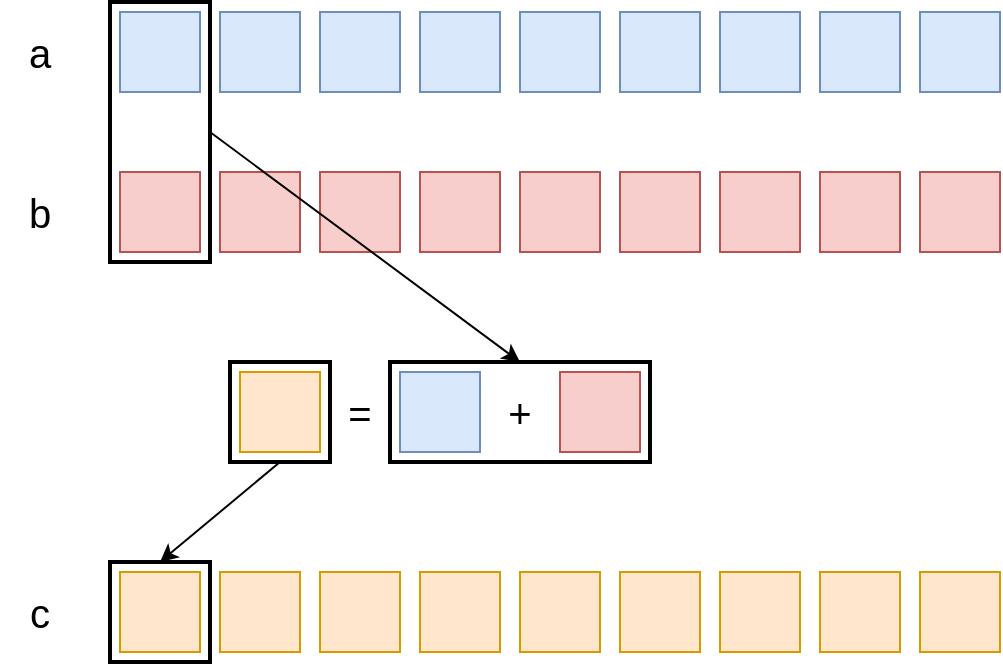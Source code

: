 <mxfile version="12.4.2" type="device" pages="1"><diagram id="H3GyCGVFZNsBkgmlW130" name="Page-1"><mxGraphModel dx="946" dy="680" grid="1" gridSize="10" guides="1" tooltips="1" connect="1" arrows="1" fold="1" page="1" pageScale="1" pageWidth="827" pageHeight="1169" math="0" shadow="0"><root><mxCell id="0"/><mxCell id="1" parent="0"/><mxCell id="jpML5Hb4YfXiPte6behO-1" value="" style="rounded=0;whiteSpace=wrap;html=1;fillColor=#dae8fc;strokeColor=#6c8ebf;" vertex="1" parent="1"><mxGeometry x="80" y="80" width="40" height="40" as="geometry"/></mxCell><mxCell id="jpML5Hb4YfXiPte6behO-2" value="" style="rounded=0;whiteSpace=wrap;html=1;fillColor=#dae8fc;strokeColor=#6c8ebf;" vertex="1" parent="1"><mxGeometry x="130" y="80" width="40" height="40" as="geometry"/></mxCell><mxCell id="jpML5Hb4YfXiPte6behO-3" value="" style="rounded=0;whiteSpace=wrap;html=1;fillColor=#dae8fc;strokeColor=#6c8ebf;" vertex="1" parent="1"><mxGeometry x="180" y="80" width="40" height="40" as="geometry"/></mxCell><mxCell id="jpML5Hb4YfXiPte6behO-4" value="" style="rounded=0;whiteSpace=wrap;html=1;fillColor=#dae8fc;strokeColor=#6c8ebf;" vertex="1" parent="1"><mxGeometry x="230" y="80" width="40" height="40" as="geometry"/></mxCell><mxCell id="jpML5Hb4YfXiPte6behO-5" value="" style="rounded=0;whiteSpace=wrap;html=1;fillColor=#dae8fc;strokeColor=#6c8ebf;" vertex="1" parent="1"><mxGeometry x="280" y="80" width="40" height="40" as="geometry"/></mxCell><mxCell id="jpML5Hb4YfXiPte6behO-6" value="" style="rounded=0;whiteSpace=wrap;html=1;fillColor=#dae8fc;strokeColor=#6c8ebf;" vertex="1" parent="1"><mxGeometry x="330" y="80" width="40" height="40" as="geometry"/></mxCell><mxCell id="jpML5Hb4YfXiPte6behO-7" value="" style="rounded=0;whiteSpace=wrap;html=1;fillColor=#dae8fc;strokeColor=#6c8ebf;" vertex="1" parent="1"><mxGeometry x="380" y="80" width="40" height="40" as="geometry"/></mxCell><mxCell id="jpML5Hb4YfXiPte6behO-8" value="" style="rounded=0;whiteSpace=wrap;html=1;fillColor=#dae8fc;strokeColor=#6c8ebf;" vertex="1" parent="1"><mxGeometry x="430" y="80" width="40" height="40" as="geometry"/></mxCell><mxCell id="jpML5Hb4YfXiPte6behO-9" value="" style="rounded=0;whiteSpace=wrap;html=1;fillColor=#dae8fc;strokeColor=#6c8ebf;" vertex="1" parent="1"><mxGeometry x="480" y="80" width="40" height="40" as="geometry"/></mxCell><mxCell id="jpML5Hb4YfXiPte6behO-10" value="" style="rounded=0;whiteSpace=wrap;html=1;fillColor=#f8cecc;strokeColor=#b85450;" vertex="1" parent="1"><mxGeometry x="80" y="160" width="40" height="40" as="geometry"/></mxCell><mxCell id="jpML5Hb4YfXiPte6behO-11" value="" style="rounded=0;whiteSpace=wrap;html=1;fillColor=#f8cecc;strokeColor=#b85450;" vertex="1" parent="1"><mxGeometry x="130" y="160" width="40" height="40" as="geometry"/></mxCell><mxCell id="jpML5Hb4YfXiPte6behO-12" value="" style="rounded=0;whiteSpace=wrap;html=1;fillColor=#f8cecc;strokeColor=#b85450;" vertex="1" parent="1"><mxGeometry x="180" y="160" width="40" height="40" as="geometry"/></mxCell><mxCell id="jpML5Hb4YfXiPte6behO-13" value="" style="rounded=0;whiteSpace=wrap;html=1;fillColor=#f8cecc;strokeColor=#b85450;" vertex="1" parent="1"><mxGeometry x="230" y="160" width="40" height="40" as="geometry"/></mxCell><mxCell id="jpML5Hb4YfXiPte6behO-14" value="" style="rounded=0;whiteSpace=wrap;html=1;fillColor=#f8cecc;strokeColor=#b85450;" vertex="1" parent="1"><mxGeometry x="280" y="160" width="40" height="40" as="geometry"/></mxCell><mxCell id="jpML5Hb4YfXiPte6behO-15" value="" style="rounded=0;whiteSpace=wrap;html=1;fillColor=#f8cecc;strokeColor=#b85450;" vertex="1" parent="1"><mxGeometry x="330" y="160" width="40" height="40" as="geometry"/></mxCell><mxCell id="jpML5Hb4YfXiPte6behO-16" value="" style="rounded=0;whiteSpace=wrap;html=1;fillColor=#f8cecc;strokeColor=#b85450;" vertex="1" parent="1"><mxGeometry x="380" y="160" width="40" height="40" as="geometry"/></mxCell><mxCell id="jpML5Hb4YfXiPte6behO-17" value="" style="rounded=0;whiteSpace=wrap;html=1;fillColor=#f8cecc;strokeColor=#b85450;" vertex="1" parent="1"><mxGeometry x="430" y="160" width="40" height="40" as="geometry"/></mxCell><mxCell id="jpML5Hb4YfXiPte6behO-18" value="" style="rounded=0;whiteSpace=wrap;html=1;fillColor=#f8cecc;strokeColor=#b85450;" vertex="1" parent="1"><mxGeometry x="480" y="160" width="40" height="40" as="geometry"/></mxCell><mxCell id="jpML5Hb4YfXiPte6behO-19" value="&lt;font style=&quot;font-size: 20px&quot;&gt;a&lt;/font&gt;" style="text;html=1;strokeColor=none;fillColor=none;align=center;verticalAlign=middle;whiteSpace=wrap;rounded=0;" vertex="1" parent="1"><mxGeometry x="20" y="90" width="40" height="20" as="geometry"/></mxCell><mxCell id="jpML5Hb4YfXiPte6behO-20" value="&lt;font style=&quot;font-size: 20px&quot;&gt;b&lt;/font&gt;" style="text;html=1;strokeColor=none;fillColor=none;align=center;verticalAlign=middle;whiteSpace=wrap;rounded=0;" vertex="1" parent="1"><mxGeometry x="20" y="170" width="40" height="20" as="geometry"/></mxCell><mxCell id="jpML5Hb4YfXiPte6behO-21" value="" style="rounded=0;whiteSpace=wrap;html=1;fillColor=#dae8fc;strokeColor=#6c8ebf;" vertex="1" parent="1"><mxGeometry x="220" y="260" width="40" height="40" as="geometry"/></mxCell><mxCell id="jpML5Hb4YfXiPte6behO-22" value="" style="rounded=0;whiteSpace=wrap;html=1;fillColor=#f8cecc;strokeColor=#b85450;" vertex="1" parent="1"><mxGeometry x="300" y="260" width="40" height="40" as="geometry"/></mxCell><mxCell id="jpML5Hb4YfXiPte6behO-25" value="&lt;font style=&quot;font-size: 20px&quot;&gt;=&lt;/font&gt;" style="text;html=1;strokeColor=none;fillColor=none;align=center;verticalAlign=middle;whiteSpace=wrap;rounded=0;" vertex="1" parent="1"><mxGeometry x="180" y="270" width="40" height="20" as="geometry"/></mxCell><mxCell id="jpML5Hb4YfXiPte6behO-26" value="&lt;span style=&quot;font-size: 20px&quot;&gt;+&lt;/span&gt;" style="text;html=1;strokeColor=none;fillColor=none;align=center;verticalAlign=middle;whiteSpace=wrap;rounded=0;" vertex="1" parent="1"><mxGeometry x="260" y="270" width="40" height="20" as="geometry"/></mxCell><mxCell id="jpML5Hb4YfXiPte6behO-27" value="" style="rounded=0;whiteSpace=wrap;html=1;fillColor=#ffe6cc;strokeColor=#d79b00;" vertex="1" parent="1"><mxGeometry x="140" y="260" width="40" height="40" as="geometry"/></mxCell><mxCell id="jpML5Hb4YfXiPte6behO-30" value="" style="rounded=0;whiteSpace=wrap;html=1;fillColor=#ffe6cc;strokeColor=#d79b00;" vertex="1" parent="1"><mxGeometry x="80" y="360" width="40" height="40" as="geometry"/></mxCell><mxCell id="jpML5Hb4YfXiPte6behO-31" value="" style="rounded=0;whiteSpace=wrap;html=1;fillColor=#ffe6cc;strokeColor=#d79b00;" vertex="1" parent="1"><mxGeometry x="130" y="360" width="40" height="40" as="geometry"/></mxCell><mxCell id="jpML5Hb4YfXiPte6behO-32" value="" style="rounded=0;whiteSpace=wrap;html=1;fillColor=#ffe6cc;strokeColor=#d79b00;" vertex="1" parent="1"><mxGeometry x="180" y="360" width="40" height="40" as="geometry"/></mxCell><mxCell id="jpML5Hb4YfXiPte6behO-33" value="" style="rounded=0;whiteSpace=wrap;html=1;fillColor=#ffe6cc;strokeColor=#d79b00;" vertex="1" parent="1"><mxGeometry x="230" y="360" width="40" height="40" as="geometry"/></mxCell><mxCell id="jpML5Hb4YfXiPte6behO-34" value="" style="rounded=0;whiteSpace=wrap;html=1;fillColor=#ffe6cc;strokeColor=#d79b00;" vertex="1" parent="1"><mxGeometry x="280" y="360" width="40" height="40" as="geometry"/></mxCell><mxCell id="jpML5Hb4YfXiPte6behO-35" value="" style="rounded=0;whiteSpace=wrap;html=1;fillColor=#ffe6cc;strokeColor=#d79b00;" vertex="1" parent="1"><mxGeometry x="330" y="360" width="40" height="40" as="geometry"/></mxCell><mxCell id="jpML5Hb4YfXiPte6behO-36" value="" style="rounded=0;whiteSpace=wrap;html=1;fillColor=#ffe6cc;strokeColor=#d79b00;" vertex="1" parent="1"><mxGeometry x="380" y="360" width="40" height="40" as="geometry"/></mxCell><mxCell id="jpML5Hb4YfXiPte6behO-37" value="" style="rounded=0;whiteSpace=wrap;html=1;fillColor=#ffe6cc;strokeColor=#d79b00;" vertex="1" parent="1"><mxGeometry x="430" y="360" width="40" height="40" as="geometry"/></mxCell><mxCell id="jpML5Hb4YfXiPte6behO-38" value="" style="rounded=0;whiteSpace=wrap;html=1;fillColor=#ffe6cc;strokeColor=#d79b00;" vertex="1" parent="1"><mxGeometry x="480" y="360" width="40" height="40" as="geometry"/></mxCell><mxCell id="jpML5Hb4YfXiPte6behO-39" value="&lt;font style=&quot;font-size: 20px&quot;&gt;c&lt;/font&gt;" style="text;html=1;strokeColor=none;fillColor=none;align=center;verticalAlign=middle;whiteSpace=wrap;rounded=0;" vertex="1" parent="1"><mxGeometry x="20" y="370" width="40" height="20" as="geometry"/></mxCell><mxCell id="jpML5Hb4YfXiPte6behO-40" value="" style="rounded=0;whiteSpace=wrap;html=1;fillColor=none;strokeWidth=2;" vertex="1" parent="1"><mxGeometry x="75" y="75" width="50" height="130" as="geometry"/></mxCell><mxCell id="jpML5Hb4YfXiPte6behO-41" value="" style="rounded=0;whiteSpace=wrap;html=1;fillColor=none;strokeWidth=2;direction=south;" vertex="1" parent="1"><mxGeometry x="215" y="255" width="130" height="50" as="geometry"/></mxCell><mxCell id="jpML5Hb4YfXiPte6behO-42" value="" style="endArrow=classic;html=1;exitX=1;exitY=0.5;exitDx=0;exitDy=0;entryX=0;entryY=0.5;entryDx=0;entryDy=0;" edge="1" parent="1" source="jpML5Hb4YfXiPte6behO-40" target="jpML5Hb4YfXiPte6behO-41"><mxGeometry width="50" height="50" relative="1" as="geometry"><mxPoint x="20" y="470" as="sourcePoint"/><mxPoint x="70" y="420" as="targetPoint"/></mxGeometry></mxCell><mxCell id="jpML5Hb4YfXiPte6behO-43" value="" style="rounded=0;whiteSpace=wrap;html=1;fillColor=none;strokeWidth=2;direction=south;" vertex="1" parent="1"><mxGeometry x="135" y="255" width="50" height="50" as="geometry"/></mxCell><mxCell id="jpML5Hb4YfXiPte6behO-44" value="" style="rounded=0;whiteSpace=wrap;html=1;fillColor=none;strokeWidth=2;direction=south;" vertex="1" parent="1"><mxGeometry x="75" y="355" width="50" height="50" as="geometry"/></mxCell><mxCell id="jpML5Hb4YfXiPte6behO-45" value="" style="endArrow=classic;html=1;exitX=1;exitY=0.5;exitDx=0;exitDy=0;entryX=0;entryY=0.5;entryDx=0;entryDy=0;" edge="1" parent="1" source="jpML5Hb4YfXiPte6behO-43" target="jpML5Hb4YfXiPte6behO-44"><mxGeometry width="50" height="50" relative="1" as="geometry"><mxPoint x="20" y="480" as="sourcePoint"/><mxPoint x="70" y="430" as="targetPoint"/></mxGeometry></mxCell></root></mxGraphModel></diagram></mxfile>